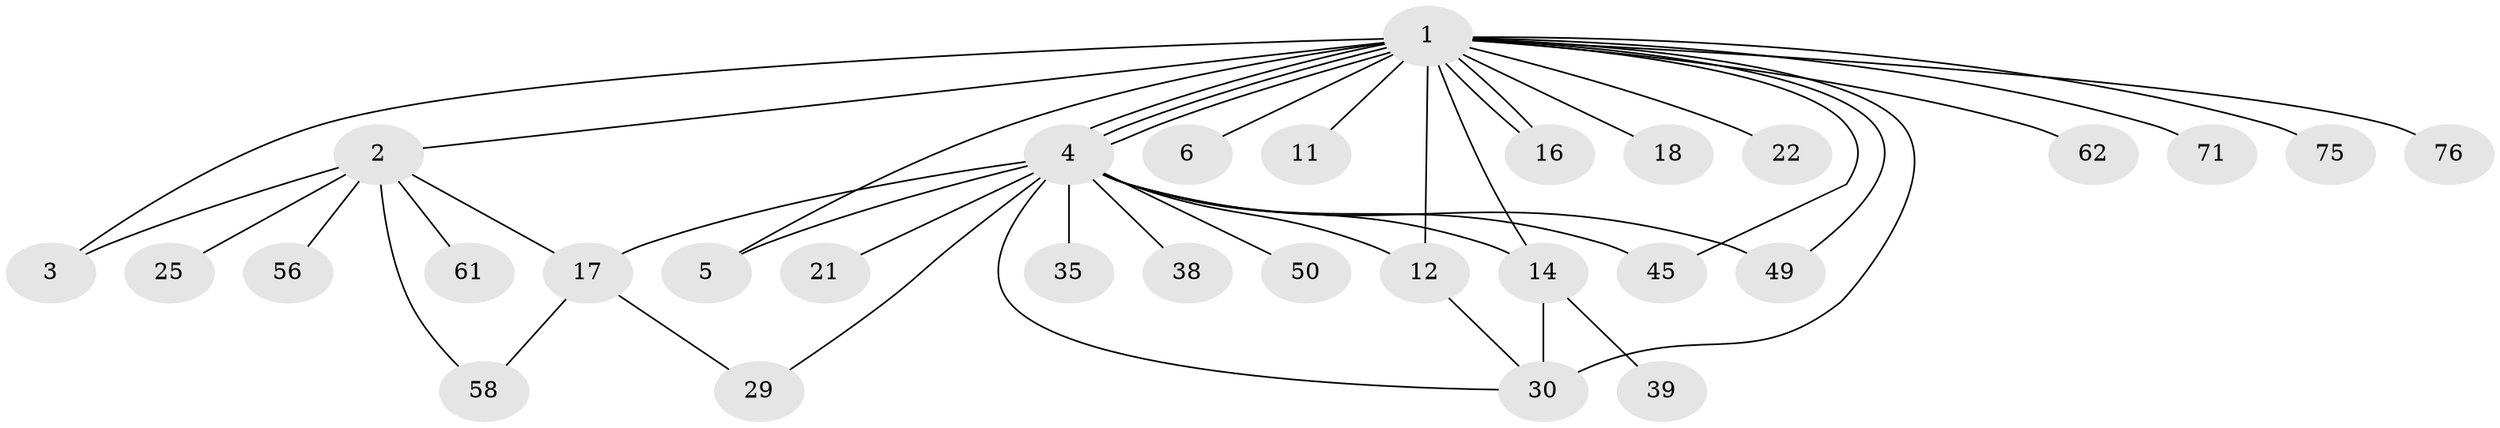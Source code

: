 // original degree distribution, {32: 0.013157894736842105, 7: 0.013157894736842105, 2: 0.27631578947368424, 9: 0.013157894736842105, 3: 0.13157894736842105, 10: 0.013157894736842105, 4: 0.05263157894736842, 6: 0.013157894736842105, 1: 0.40789473684210525, 11: 0.013157894736842105, 5: 0.05263157894736842}
// Generated by graph-tools (version 1.1) at 2025/18/03/04/25 18:18:03]
// undirected, 30 vertices, 44 edges
graph export_dot {
graph [start="1"]
  node [color=gray90,style=filled];
  1 [super="+8+23+15"];
  2;
  3 [super="+20"];
  4 [super="+48+37+74+10+9"];
  5 [super="+7"];
  6 [super="+64+13"];
  11 [super="+40"];
  12 [super="+51"];
  14 [super="+63+41+36"];
  16;
  17 [super="+54+27"];
  18;
  21;
  22;
  25;
  29;
  30 [super="+72+60+47+43"];
  35;
  38;
  39;
  45;
  49 [super="+66"];
  50;
  56;
  58;
  61;
  62;
  71;
  75;
  76;
  1 -- 2;
  1 -- 3;
  1 -- 4 [weight=6];
  1 -- 4;
  1 -- 4;
  1 -- 5 [weight=2];
  1 -- 6;
  1 -- 11;
  1 -- 14 [weight=3];
  1 -- 16;
  1 -- 16;
  1 -- 18;
  1 -- 22;
  1 -- 30 [weight=2];
  1 -- 45;
  1 -- 49;
  1 -- 62;
  1 -- 71;
  1 -- 75;
  1 -- 76;
  1 -- 12;
  2 -- 17;
  2 -- 25;
  2 -- 56;
  2 -- 58;
  2 -- 61;
  2 -- 3;
  4 -- 45;
  4 -- 35;
  4 -- 5;
  4 -- 14 [weight=3];
  4 -- 17;
  4 -- 49 [weight=2];
  4 -- 38;
  4 -- 12;
  4 -- 50;
  4 -- 21;
  4 -- 29;
  4 -- 30;
  12 -- 30;
  14 -- 39;
  14 -- 30 [weight=2];
  17 -- 58;
  17 -- 29;
}
